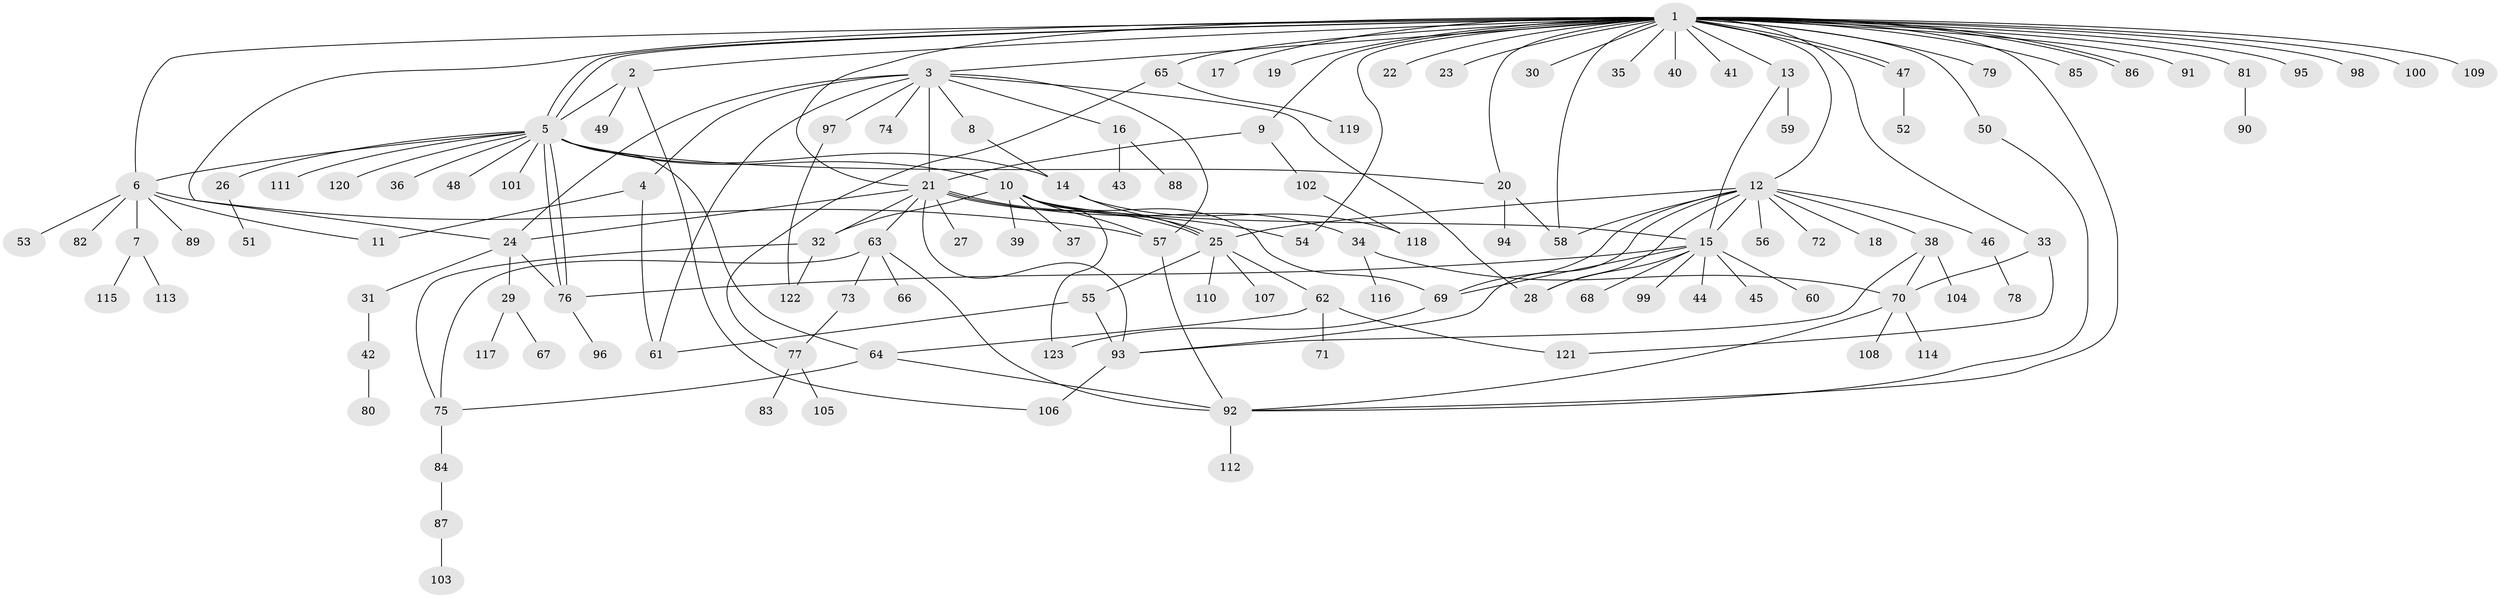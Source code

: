 // Generated by graph-tools (version 1.1) at 2025/11/02/27/25 16:11:10]
// undirected, 123 vertices, 173 edges
graph export_dot {
graph [start="1"]
  node [color=gray90,style=filled];
  1;
  2;
  3;
  4;
  5;
  6;
  7;
  8;
  9;
  10;
  11;
  12;
  13;
  14;
  15;
  16;
  17;
  18;
  19;
  20;
  21;
  22;
  23;
  24;
  25;
  26;
  27;
  28;
  29;
  30;
  31;
  32;
  33;
  34;
  35;
  36;
  37;
  38;
  39;
  40;
  41;
  42;
  43;
  44;
  45;
  46;
  47;
  48;
  49;
  50;
  51;
  52;
  53;
  54;
  55;
  56;
  57;
  58;
  59;
  60;
  61;
  62;
  63;
  64;
  65;
  66;
  67;
  68;
  69;
  70;
  71;
  72;
  73;
  74;
  75;
  76;
  77;
  78;
  79;
  80;
  81;
  82;
  83;
  84;
  85;
  86;
  87;
  88;
  89;
  90;
  91;
  92;
  93;
  94;
  95;
  96;
  97;
  98;
  99;
  100;
  101;
  102;
  103;
  104;
  105;
  106;
  107;
  108;
  109;
  110;
  111;
  112;
  113;
  114;
  115;
  116;
  117;
  118;
  119;
  120;
  121;
  122;
  123;
  1 -- 2;
  1 -- 3;
  1 -- 5;
  1 -- 5;
  1 -- 6;
  1 -- 9;
  1 -- 12;
  1 -- 13;
  1 -- 17;
  1 -- 19;
  1 -- 20;
  1 -- 21;
  1 -- 22;
  1 -- 23;
  1 -- 24;
  1 -- 30;
  1 -- 33;
  1 -- 35;
  1 -- 40;
  1 -- 41;
  1 -- 47;
  1 -- 47;
  1 -- 50;
  1 -- 54;
  1 -- 58;
  1 -- 65;
  1 -- 79;
  1 -- 81;
  1 -- 85;
  1 -- 86;
  1 -- 86;
  1 -- 91;
  1 -- 92;
  1 -- 95;
  1 -- 98;
  1 -- 100;
  1 -- 109;
  2 -- 5;
  2 -- 49;
  2 -- 106;
  3 -- 4;
  3 -- 8;
  3 -- 16;
  3 -- 21;
  3 -- 24;
  3 -- 28;
  3 -- 57;
  3 -- 61;
  3 -- 74;
  3 -- 97;
  4 -- 11;
  4 -- 61;
  5 -- 6;
  5 -- 10;
  5 -- 14;
  5 -- 20;
  5 -- 26;
  5 -- 36;
  5 -- 48;
  5 -- 64;
  5 -- 76;
  5 -- 76;
  5 -- 101;
  5 -- 111;
  5 -- 120;
  6 -- 7;
  6 -- 11;
  6 -- 53;
  6 -- 57;
  6 -- 82;
  6 -- 89;
  7 -- 113;
  7 -- 115;
  8 -- 14;
  9 -- 21;
  9 -- 102;
  10 -- 15;
  10 -- 32;
  10 -- 34;
  10 -- 37;
  10 -- 39;
  10 -- 57;
  10 -- 69;
  10 -- 123;
  12 -- 15;
  12 -- 18;
  12 -- 25;
  12 -- 28;
  12 -- 38;
  12 -- 46;
  12 -- 56;
  12 -- 58;
  12 -- 69;
  12 -- 72;
  12 -- 93;
  13 -- 15;
  13 -- 59;
  14 -- 25;
  14 -- 118;
  15 -- 28;
  15 -- 44;
  15 -- 45;
  15 -- 60;
  15 -- 68;
  15 -- 69;
  15 -- 76;
  15 -- 99;
  16 -- 43;
  16 -- 88;
  20 -- 58;
  20 -- 94;
  21 -- 24;
  21 -- 25;
  21 -- 25;
  21 -- 27;
  21 -- 32;
  21 -- 54;
  21 -- 63;
  21 -- 93;
  24 -- 29;
  24 -- 31;
  24 -- 76;
  25 -- 55;
  25 -- 62;
  25 -- 107;
  25 -- 110;
  26 -- 51;
  29 -- 67;
  29 -- 117;
  31 -- 42;
  32 -- 75;
  32 -- 122;
  33 -- 70;
  33 -- 121;
  34 -- 70;
  34 -- 116;
  38 -- 70;
  38 -- 93;
  38 -- 104;
  42 -- 80;
  46 -- 78;
  47 -- 52;
  50 -- 92;
  55 -- 61;
  55 -- 93;
  57 -- 92;
  62 -- 64;
  62 -- 71;
  62 -- 121;
  63 -- 66;
  63 -- 73;
  63 -- 75;
  63 -- 92;
  64 -- 75;
  64 -- 92;
  65 -- 77;
  65 -- 119;
  69 -- 123;
  70 -- 92;
  70 -- 108;
  70 -- 114;
  73 -- 77;
  75 -- 84;
  76 -- 96;
  77 -- 83;
  77 -- 105;
  81 -- 90;
  84 -- 87;
  87 -- 103;
  92 -- 112;
  93 -- 106;
  97 -- 122;
  102 -- 118;
}
